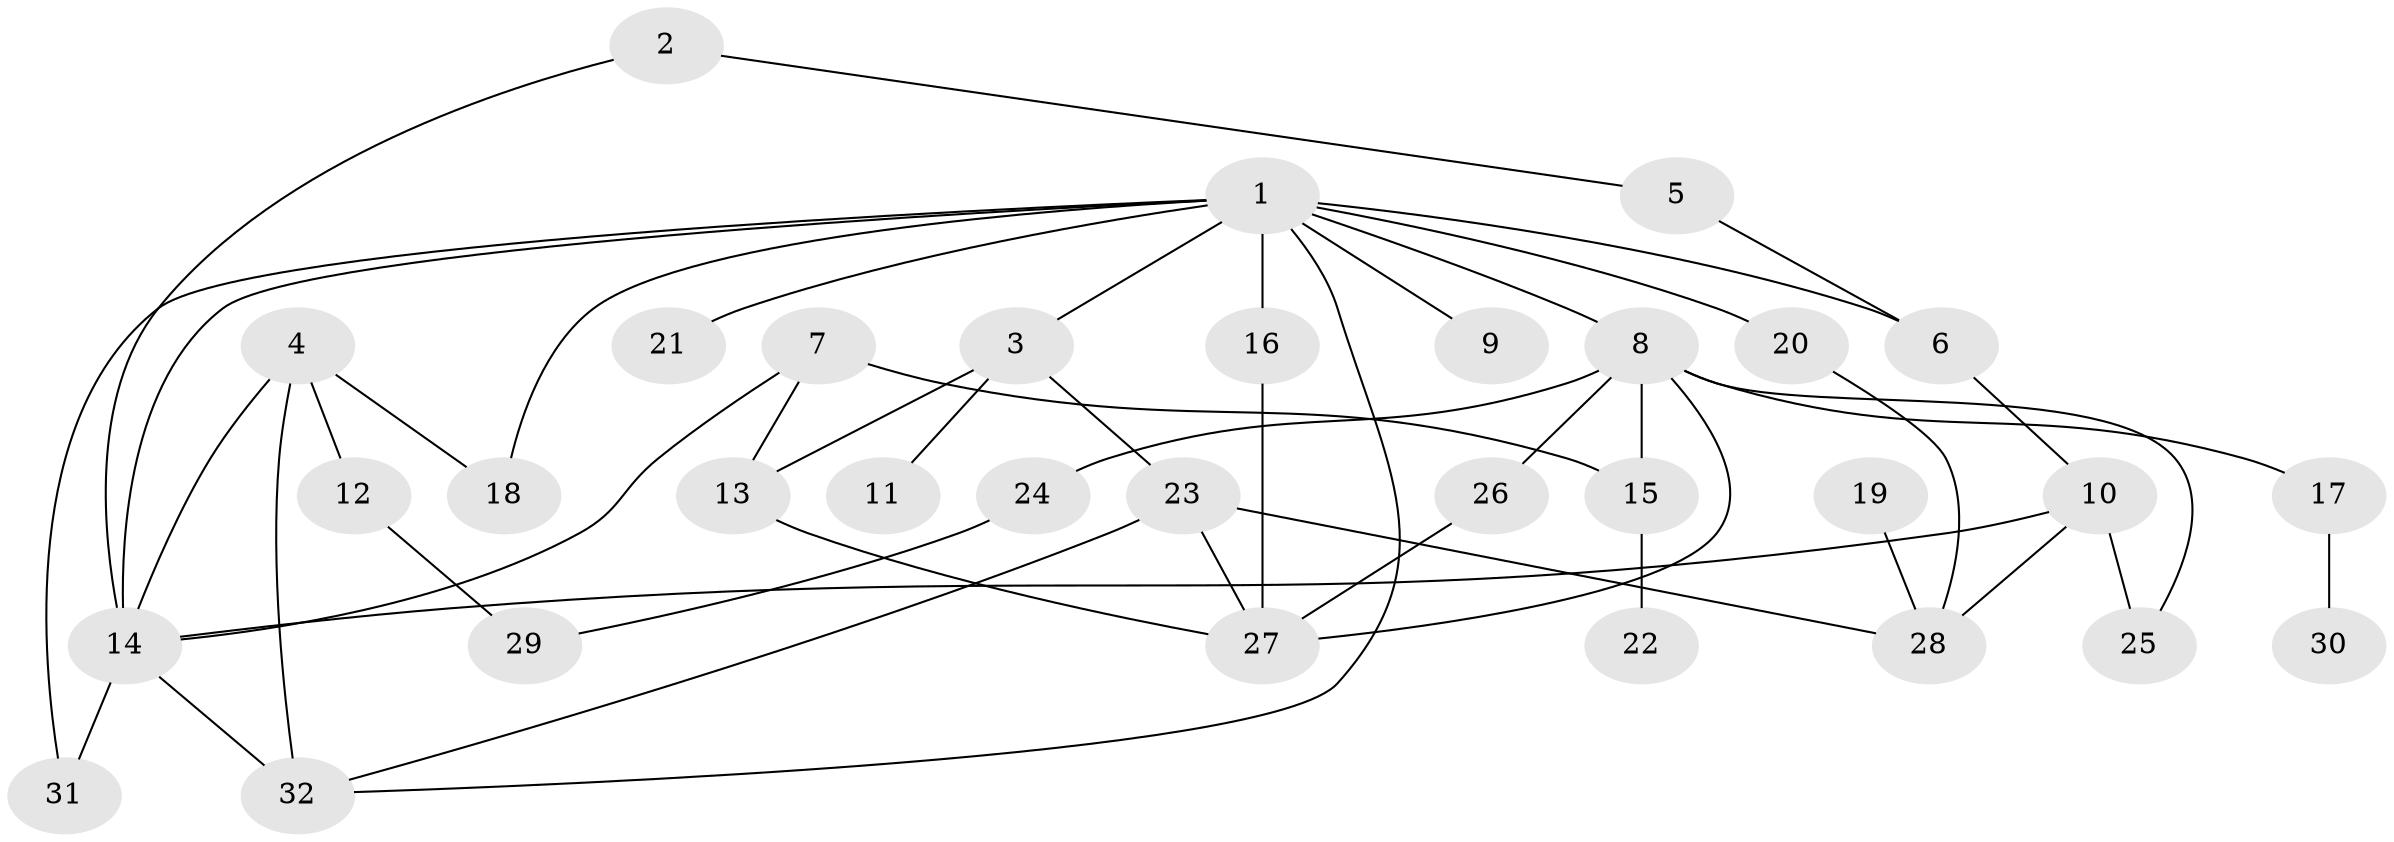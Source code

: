 // original degree distribution, {6: 0.047619047619047616, 7: 0.015873015873015872, 3: 0.14285714285714285, 5: 0.047619047619047616, 4: 0.1111111111111111, 2: 0.36507936507936506, 1: 0.2698412698412698}
// Generated by graph-tools (version 1.1) at 2025/49/03/09/25 03:49:24]
// undirected, 32 vertices, 48 edges
graph export_dot {
graph [start="1"]
  node [color=gray90,style=filled];
  1;
  2;
  3;
  4;
  5;
  6;
  7;
  8;
  9;
  10;
  11;
  12;
  13;
  14;
  15;
  16;
  17;
  18;
  19;
  20;
  21;
  22;
  23;
  24;
  25;
  26;
  27;
  28;
  29;
  30;
  31;
  32;
  1 -- 3 [weight=1.0];
  1 -- 6 [weight=1.0];
  1 -- 8 [weight=1.0];
  1 -- 9 [weight=1.0];
  1 -- 14 [weight=1.0];
  1 -- 16 [weight=1.0];
  1 -- 18 [weight=1.0];
  1 -- 20 [weight=1.0];
  1 -- 21 [weight=1.0];
  1 -- 31 [weight=1.0];
  1 -- 32 [weight=1.0];
  2 -- 5 [weight=1.0];
  2 -- 14 [weight=1.0];
  3 -- 11 [weight=1.0];
  3 -- 13 [weight=1.0];
  3 -- 23 [weight=1.0];
  4 -- 12 [weight=1.0];
  4 -- 14 [weight=1.0];
  4 -- 18 [weight=1.0];
  4 -- 32 [weight=1.0];
  5 -- 6 [weight=1.0];
  6 -- 10 [weight=1.0];
  7 -- 13 [weight=1.0];
  7 -- 14 [weight=1.0];
  7 -- 15 [weight=1.0];
  8 -- 15 [weight=1.0];
  8 -- 17 [weight=1.0];
  8 -- 24 [weight=1.0];
  8 -- 25 [weight=1.0];
  8 -- 26 [weight=1.0];
  8 -- 27 [weight=1.0];
  10 -- 14 [weight=1.0];
  10 -- 25 [weight=1.0];
  10 -- 28 [weight=1.0];
  12 -- 29 [weight=1.0];
  13 -- 27 [weight=1.0];
  14 -- 31 [weight=1.0];
  14 -- 32 [weight=1.0];
  15 -- 22 [weight=1.0];
  16 -- 27 [weight=1.0];
  17 -- 30 [weight=1.0];
  19 -- 28 [weight=1.0];
  20 -- 28 [weight=1.0];
  23 -- 27 [weight=1.0];
  23 -- 28 [weight=1.0];
  23 -- 32 [weight=1.0];
  24 -- 29 [weight=1.0];
  26 -- 27 [weight=1.0];
}
